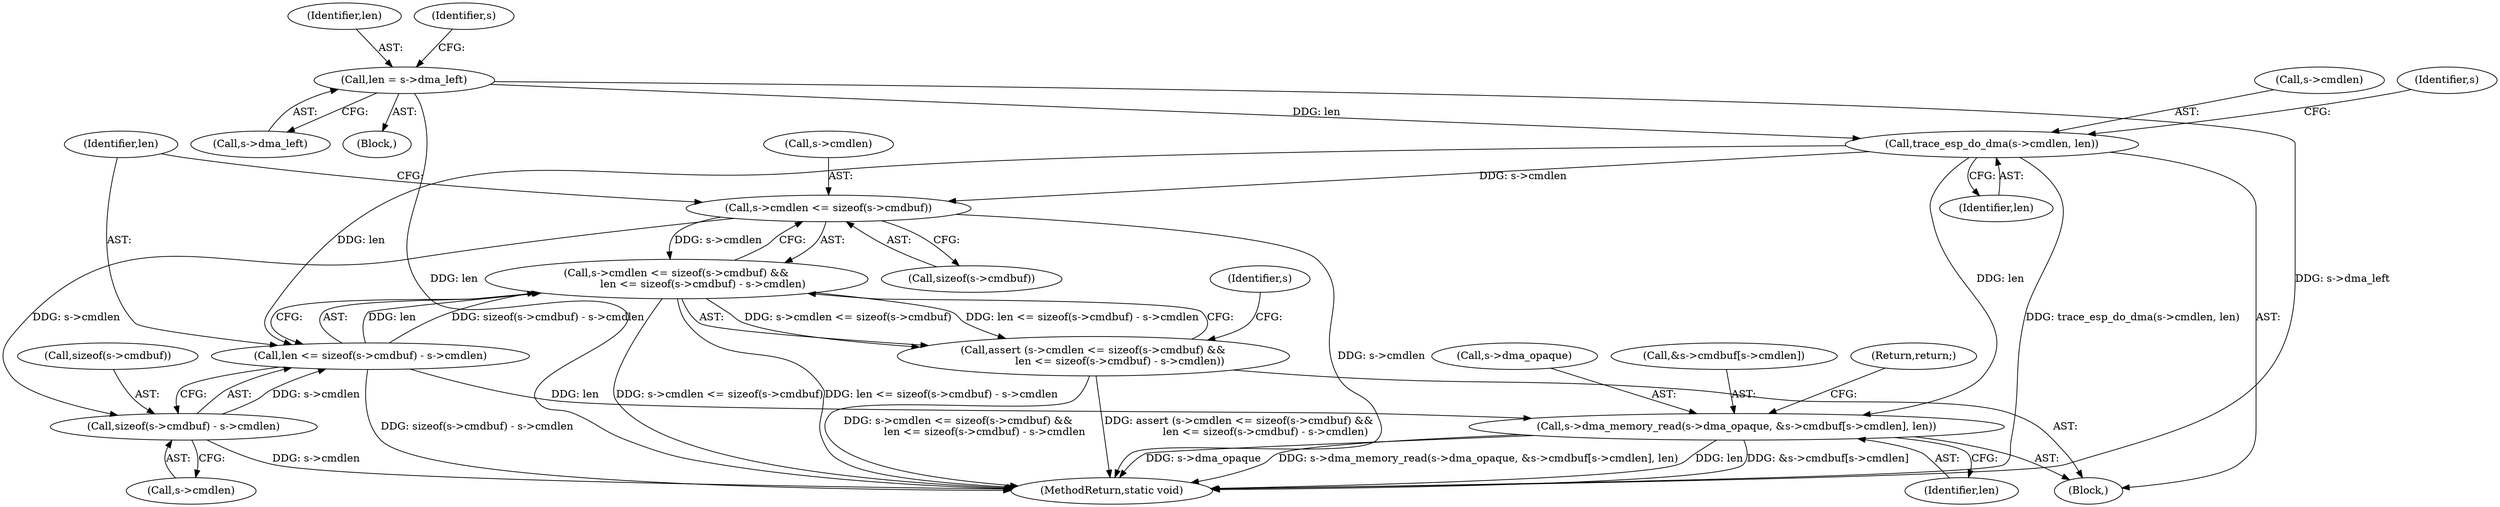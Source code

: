 digraph "0_qemu_926cde5f3e4d2504ed161ed0cb771ac7cad6fd11@API" {
"1000122" [label="(Call,s->cmdlen <= sizeof(s->cmdbuf))"];
"1000115" [label="(Call,trace_esp_do_dma(s->cmdlen, len))"];
"1000105" [label="(Call,len = s->dma_left)"];
"1000121" [label="(Call,s->cmdlen <= sizeof(s->cmdbuf) &&\n                len <= sizeof(s->cmdbuf) - s->cmdlen)"];
"1000120" [label="(Call,assert (s->cmdlen <= sizeof(s->cmdbuf) &&\n                len <= sizeof(s->cmdbuf) - s->cmdlen))"];
"1000132" [label="(Call,sizeof(s->cmdbuf) - s->cmdlen)"];
"1000130" [label="(Call,len <= sizeof(s->cmdbuf) - s->cmdlen)"];
"1000140" [label="(Call,s->dma_memory_read(s->dma_opaque, &s->cmdbuf[s->cmdlen], len))"];
"1000116" [label="(Call,s->cmdlen)"];
"1000133" [label="(Call,sizeof(s->cmdbuf))"];
"1000124" [label="(Identifier,s)"];
"1000114" [label="(Block,)"];
"1000137" [label="(Call,s->cmdlen)"];
"1000141" [label="(Call,s->dma_opaque)"];
"1000123" [label="(Call,s->cmdlen)"];
"1000155" [label="(MethodReturn,static void)"];
"1000152" [label="(Identifier,len)"];
"1000115" [label="(Call,trace_esp_do_dma(s->cmdlen, len))"];
"1000119" [label="(Identifier,len)"];
"1000140" [label="(Call,s->dma_memory_read(s->dma_opaque, &s->cmdbuf[s->cmdlen], len))"];
"1000120" [label="(Call,assert (s->cmdlen <= sizeof(s->cmdbuf) &&\n                len <= sizeof(s->cmdbuf) - s->cmdlen))"];
"1000105" [label="(Call,len = s->dma_left)"];
"1000142" [label="(Identifier,s)"];
"1000126" [label="(Call,sizeof(s->cmdbuf))"];
"1000130" [label="(Call,len <= sizeof(s->cmdbuf) - s->cmdlen)"];
"1000144" [label="(Call,&s->cmdbuf[s->cmdlen])"];
"1000107" [label="(Call,s->dma_left)"];
"1000121" [label="(Call,s->cmdlen <= sizeof(s->cmdbuf) &&\n                len <= sizeof(s->cmdbuf) - s->cmdlen)"];
"1000106" [label="(Identifier,len)"];
"1000112" [label="(Identifier,s)"];
"1000102" [label="(Block,)"];
"1000153" [label="(Return,return;)"];
"1000132" [label="(Call,sizeof(s->cmdbuf) - s->cmdlen)"];
"1000122" [label="(Call,s->cmdlen <= sizeof(s->cmdbuf))"];
"1000131" [label="(Identifier,len)"];
"1000122" -> "1000121"  [label="AST: "];
"1000122" -> "1000126"  [label="CFG: "];
"1000123" -> "1000122"  [label="AST: "];
"1000126" -> "1000122"  [label="AST: "];
"1000131" -> "1000122"  [label="CFG: "];
"1000121" -> "1000122"  [label="CFG: "];
"1000122" -> "1000155"  [label="DDG: s->cmdlen"];
"1000122" -> "1000121"  [label="DDG: s->cmdlen"];
"1000115" -> "1000122"  [label="DDG: s->cmdlen"];
"1000122" -> "1000132"  [label="DDG: s->cmdlen"];
"1000115" -> "1000114"  [label="AST: "];
"1000115" -> "1000119"  [label="CFG: "];
"1000116" -> "1000115"  [label="AST: "];
"1000119" -> "1000115"  [label="AST: "];
"1000124" -> "1000115"  [label="CFG: "];
"1000115" -> "1000155"  [label="DDG: trace_esp_do_dma(s->cmdlen, len)"];
"1000105" -> "1000115"  [label="DDG: len"];
"1000115" -> "1000130"  [label="DDG: len"];
"1000115" -> "1000140"  [label="DDG: len"];
"1000105" -> "1000102"  [label="AST: "];
"1000105" -> "1000107"  [label="CFG: "];
"1000106" -> "1000105"  [label="AST: "];
"1000107" -> "1000105"  [label="AST: "];
"1000112" -> "1000105"  [label="CFG: "];
"1000105" -> "1000155"  [label="DDG: s->dma_left"];
"1000105" -> "1000155"  [label="DDG: len"];
"1000121" -> "1000120"  [label="AST: "];
"1000121" -> "1000130"  [label="CFG: "];
"1000130" -> "1000121"  [label="AST: "];
"1000120" -> "1000121"  [label="CFG: "];
"1000121" -> "1000155"  [label="DDG: s->cmdlen <= sizeof(s->cmdbuf)"];
"1000121" -> "1000155"  [label="DDG: len <= sizeof(s->cmdbuf) - s->cmdlen"];
"1000121" -> "1000120"  [label="DDG: s->cmdlen <= sizeof(s->cmdbuf)"];
"1000121" -> "1000120"  [label="DDG: len <= sizeof(s->cmdbuf) - s->cmdlen"];
"1000130" -> "1000121"  [label="DDG: len"];
"1000130" -> "1000121"  [label="DDG: sizeof(s->cmdbuf) - s->cmdlen"];
"1000120" -> "1000114"  [label="AST: "];
"1000142" -> "1000120"  [label="CFG: "];
"1000120" -> "1000155"  [label="DDG: s->cmdlen <= sizeof(s->cmdbuf) &&\n                len <= sizeof(s->cmdbuf) - s->cmdlen"];
"1000120" -> "1000155"  [label="DDG: assert (s->cmdlen <= sizeof(s->cmdbuf) &&\n                len <= sizeof(s->cmdbuf) - s->cmdlen)"];
"1000132" -> "1000130"  [label="AST: "];
"1000132" -> "1000137"  [label="CFG: "];
"1000133" -> "1000132"  [label="AST: "];
"1000137" -> "1000132"  [label="AST: "];
"1000130" -> "1000132"  [label="CFG: "];
"1000132" -> "1000155"  [label="DDG: s->cmdlen"];
"1000132" -> "1000130"  [label="DDG: s->cmdlen"];
"1000131" -> "1000130"  [label="AST: "];
"1000130" -> "1000155"  [label="DDG: sizeof(s->cmdbuf) - s->cmdlen"];
"1000130" -> "1000140"  [label="DDG: len"];
"1000140" -> "1000114"  [label="AST: "];
"1000140" -> "1000152"  [label="CFG: "];
"1000141" -> "1000140"  [label="AST: "];
"1000144" -> "1000140"  [label="AST: "];
"1000152" -> "1000140"  [label="AST: "];
"1000153" -> "1000140"  [label="CFG: "];
"1000140" -> "1000155"  [label="DDG: s->dma_opaque"];
"1000140" -> "1000155"  [label="DDG: s->dma_memory_read(s->dma_opaque, &s->cmdbuf[s->cmdlen], len)"];
"1000140" -> "1000155"  [label="DDG: len"];
"1000140" -> "1000155"  [label="DDG: &s->cmdbuf[s->cmdlen]"];
}
